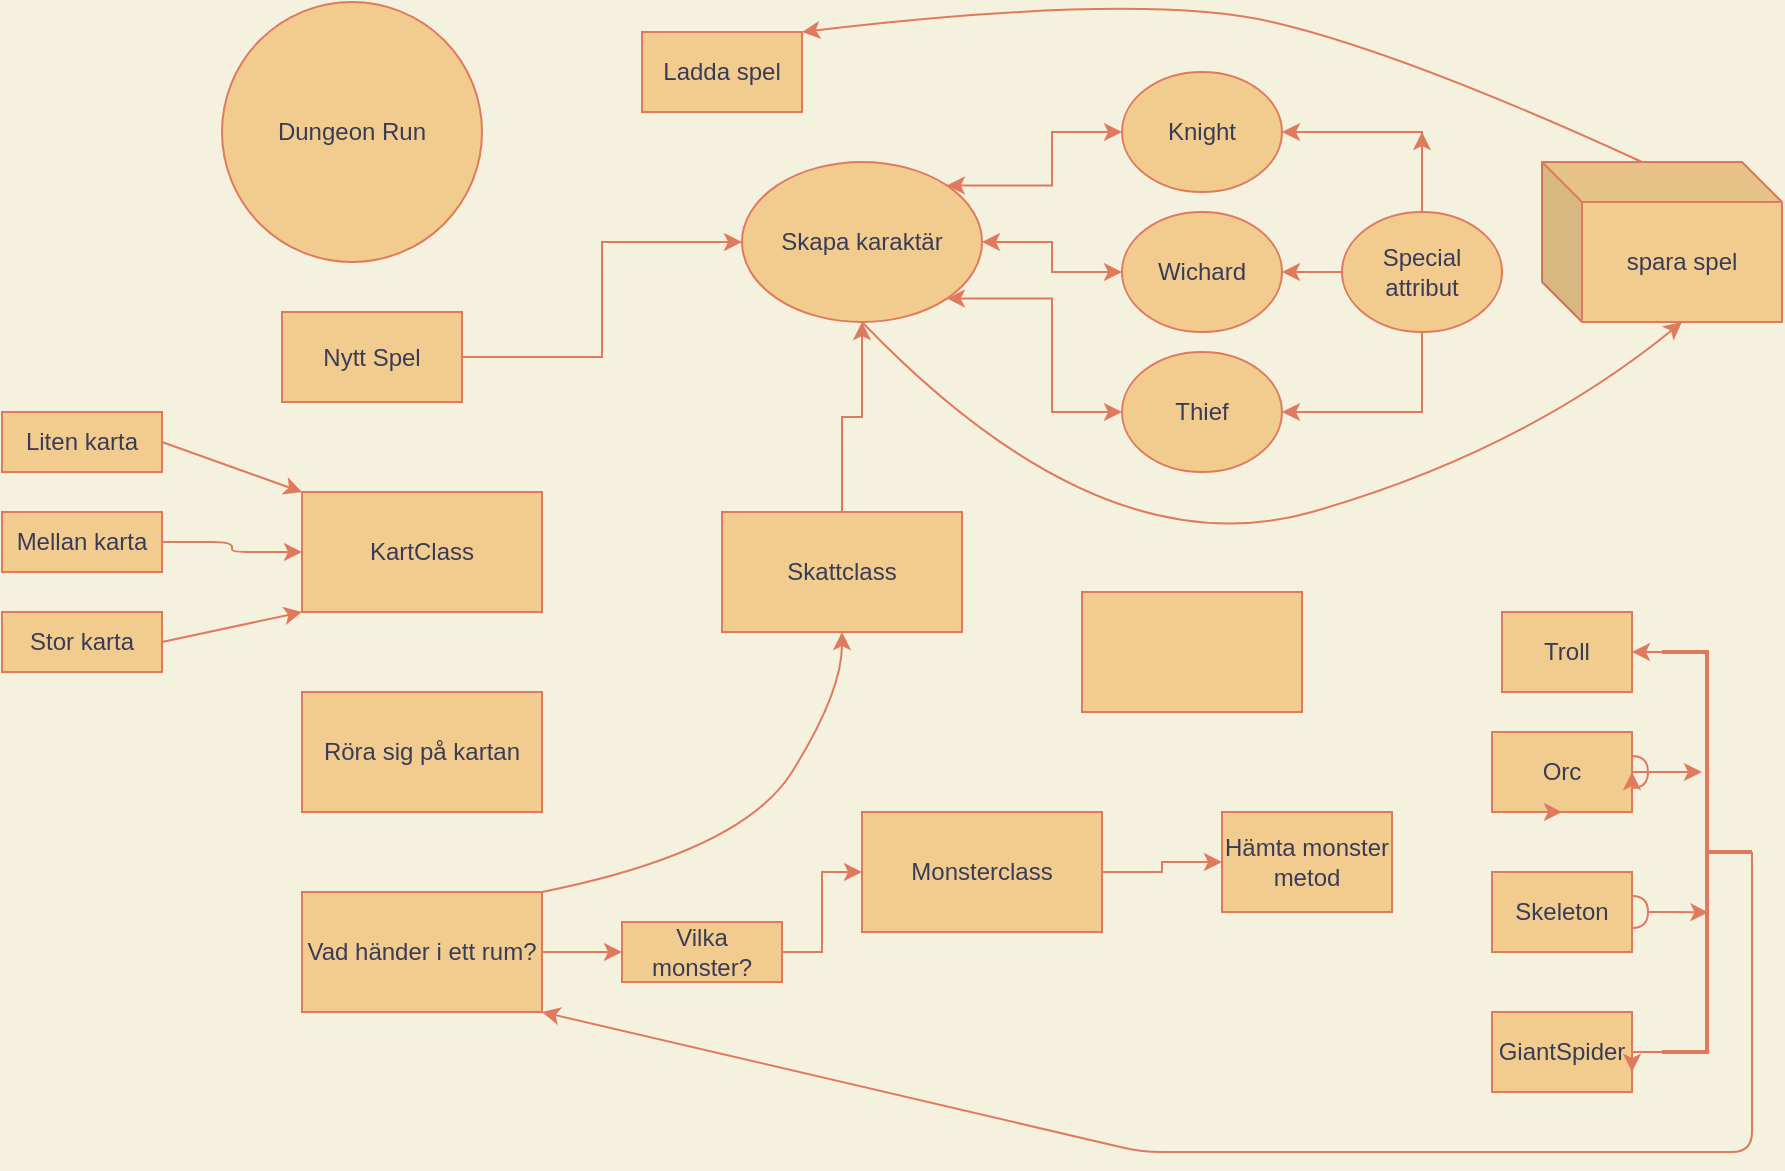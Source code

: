 <mxfile version="13.8.8" type="github">
  <diagram id="C5RBs43oDa-KdzZeNtuy" name="Page-1">
    <mxGraphModel dx="1783" dy="2918" grid="1" gridSize="10" guides="1" tooltips="1" connect="1" arrows="1" fold="1" page="1" pageScale="1" pageWidth="827" pageHeight="1169" background="#F4F1DE" math="0" shadow="0">
      <root>
        <mxCell id="WIyWlLk6GJQsqaUBKTNV-0" />
        <mxCell id="WIyWlLk6GJQsqaUBKTNV-1" parent="WIyWlLk6GJQsqaUBKTNV-0" />
        <mxCell id="uzmEzicX49uGNfXsnaun-2" value="Dungeon Run" style="ellipse;whiteSpace=wrap;html=1;aspect=fixed;fillColor=#F2CC8F;strokeColor=#E07A5F;fontColor=#393C56;" parent="WIyWlLk6GJQsqaUBKTNV-1" vertex="1">
          <mxGeometry x="20" y="-1195" width="130" height="130" as="geometry" />
        </mxCell>
        <mxCell id="uzmEzicX49uGNfXsnaun-3" value="KartClass" style="rounded=0;whiteSpace=wrap;html=1;glass=0;shadow=0;sketch=0;fillColor=#F2CC8F;strokeColor=#E07A5F;fontColor=#393C56;" parent="WIyWlLk6GJQsqaUBKTNV-1" vertex="1">
          <mxGeometry x="60" y="-950" width="120" height="60" as="geometry" />
        </mxCell>
        <mxCell id="uzmEzicX49uGNfXsnaun-8" value="Röra sig på kartan" style="rounded=0;whiteSpace=wrap;html=1;fillColor=#F2CC8F;strokeColor=#E07A5F;fontColor=#393C56;" parent="WIyWlLk6GJQsqaUBKTNV-1" vertex="1">
          <mxGeometry x="60" y="-850" width="120" height="60" as="geometry" />
        </mxCell>
        <mxCell id="xiyUqdjXXNvvletJDRz0-41" style="edgeStyle=orthogonalEdgeStyle;rounded=0;orthogonalLoop=1;jettySize=auto;html=1;labelBackgroundColor=#F4F1DE;strokeColor=#E07A5F;fontColor=#393C56;" edge="1" parent="WIyWlLk6GJQsqaUBKTNV-1" source="uzmEzicX49uGNfXsnaun-10" target="xiyUqdjXXNvvletJDRz0-40">
          <mxGeometry relative="1" as="geometry" />
        </mxCell>
        <mxCell id="uzmEzicX49uGNfXsnaun-10" value="Vad händer i ett rum?" style="rounded=0;whiteSpace=wrap;html=1;fillColor=#F2CC8F;strokeColor=#E07A5F;fontColor=#393C56;" parent="WIyWlLk6GJQsqaUBKTNV-1" vertex="1">
          <mxGeometry x="60" y="-750" width="120" height="60" as="geometry" />
        </mxCell>
        <mxCell id="xiyUqdjXXNvvletJDRz0-58" style="edgeStyle=orthogonalEdgeStyle;rounded=0;orthogonalLoop=1;jettySize=auto;html=1;exitX=1;exitY=0;exitDx=0;exitDy=0;entryX=0;entryY=0.5;entryDx=0;entryDy=0;startArrow=classic;startFill=1;labelBackgroundColor=#F4F1DE;strokeColor=#E07A5F;fontColor=#393C56;" edge="1" parent="WIyWlLk6GJQsqaUBKTNV-1" source="xiyUqdjXXNvvletJDRz0-1" target="xiyUqdjXXNvvletJDRz0-12">
          <mxGeometry relative="1" as="geometry" />
        </mxCell>
        <mxCell id="xiyUqdjXXNvvletJDRz0-59" style="edgeStyle=orthogonalEdgeStyle;rounded=0;orthogonalLoop=1;jettySize=auto;html=1;entryX=0;entryY=0.5;entryDx=0;entryDy=0;startArrow=classic;startFill=1;labelBackgroundColor=#F4F1DE;strokeColor=#E07A5F;fontColor=#393C56;" edge="1" parent="WIyWlLk6GJQsqaUBKTNV-1" source="xiyUqdjXXNvvletJDRz0-1" target="xiyUqdjXXNvvletJDRz0-14">
          <mxGeometry relative="1" as="geometry" />
        </mxCell>
        <mxCell id="xiyUqdjXXNvvletJDRz0-60" style="edgeStyle=orthogonalEdgeStyle;rounded=0;orthogonalLoop=1;jettySize=auto;html=1;exitX=1;exitY=1;exitDx=0;exitDy=0;entryX=0;entryY=0.5;entryDx=0;entryDy=0;startArrow=classic;startFill=1;labelBackgroundColor=#F4F1DE;strokeColor=#E07A5F;fontColor=#393C56;" edge="1" parent="WIyWlLk6GJQsqaUBKTNV-1" source="xiyUqdjXXNvvletJDRz0-1" target="xiyUqdjXXNvvletJDRz0-15">
          <mxGeometry relative="1" as="geometry" />
        </mxCell>
        <mxCell id="xiyUqdjXXNvvletJDRz0-1" value="Skapa karaktär" style="ellipse;whiteSpace=wrap;html=1;fillColor=#F2CC8F;strokeColor=#E07A5F;fontColor=#393C56;" vertex="1" parent="WIyWlLk6GJQsqaUBKTNV-1">
          <mxGeometry x="280" y="-1115" width="120" height="80" as="geometry" />
        </mxCell>
        <mxCell id="xiyUqdjXXNvvletJDRz0-3" value="spara spel" style="shape=cube;whiteSpace=wrap;html=1;boundedLbl=1;backgroundOutline=1;darkOpacity=0.05;darkOpacity2=0.1;fillColor=#F2CC8F;strokeColor=#E07A5F;fontColor=#393C56;" vertex="1" parent="WIyWlLk6GJQsqaUBKTNV-1">
          <mxGeometry x="680" y="-1115" width="120" height="80" as="geometry" />
        </mxCell>
        <mxCell id="xiyUqdjXXNvvletJDRz0-38" style="edgeStyle=orthogonalEdgeStyle;rounded=0;orthogonalLoop=1;jettySize=auto;html=1;labelBackgroundColor=#F4F1DE;strokeColor=#E07A5F;fontColor=#393C56;" edge="1" parent="WIyWlLk6GJQsqaUBKTNV-1" source="xiyUqdjXXNvvletJDRz0-10" target="xiyUqdjXXNvvletJDRz0-1">
          <mxGeometry relative="1" as="geometry" />
        </mxCell>
        <mxCell id="xiyUqdjXXNvvletJDRz0-10" value="Skattclass" style="rounded=0;whiteSpace=wrap;html=1;shadow=0;glass=0;sketch=0;fillColor=#F2CC8F;strokeColor=#E07A5F;fontColor=#393C56;" vertex="1" parent="WIyWlLk6GJQsqaUBKTNV-1">
          <mxGeometry x="270" y="-940" width="120" height="60" as="geometry" />
        </mxCell>
        <mxCell id="xiyUqdjXXNvvletJDRz0-43" style="edgeStyle=orthogonalEdgeStyle;rounded=0;orthogonalLoop=1;jettySize=auto;html=1;labelBackgroundColor=#F4F1DE;strokeColor=#E07A5F;fontColor=#393C56;" edge="1" parent="WIyWlLk6GJQsqaUBKTNV-1" source="xiyUqdjXXNvvletJDRz0-11" target="xiyUqdjXXNvvletJDRz0-24">
          <mxGeometry relative="1" as="geometry" />
        </mxCell>
        <mxCell id="xiyUqdjXXNvvletJDRz0-11" value="Monsterclass" style="rounded=0;whiteSpace=wrap;html=1;shadow=0;glass=0;sketch=0;fillColor=#F2CC8F;strokeColor=#E07A5F;fontColor=#393C56;" vertex="1" parent="WIyWlLk6GJQsqaUBKTNV-1">
          <mxGeometry x="340" y="-790" width="120" height="60" as="geometry" />
        </mxCell>
        <mxCell id="xiyUqdjXXNvvletJDRz0-12" value="Knight" style="ellipse;whiteSpace=wrap;html=1;rounded=0;shadow=0;glass=0;sketch=0;fillColor=#F2CC8F;strokeColor=#E07A5F;fontColor=#393C56;" vertex="1" parent="WIyWlLk6GJQsqaUBKTNV-1">
          <mxGeometry x="470" y="-1160" width="80" height="60" as="geometry" />
        </mxCell>
        <mxCell id="xiyUqdjXXNvvletJDRz0-14" value="Wichard" style="ellipse;whiteSpace=wrap;html=1;rounded=0;shadow=0;glass=0;sketch=0;fillColor=#F2CC8F;strokeColor=#E07A5F;fontColor=#393C56;" vertex="1" parent="WIyWlLk6GJQsqaUBKTNV-1">
          <mxGeometry x="470" y="-1090" width="80" height="60" as="geometry" />
        </mxCell>
        <mxCell id="xiyUqdjXXNvvletJDRz0-15" value="Thief" style="ellipse;whiteSpace=wrap;html=1;rounded=0;shadow=0;glass=0;sketch=0;fillColor=#F2CC8F;strokeColor=#E07A5F;fontColor=#393C56;" vertex="1" parent="WIyWlLk6GJQsqaUBKTNV-1">
          <mxGeometry x="470" y="-1020" width="80" height="60" as="geometry" />
        </mxCell>
        <mxCell id="xiyUqdjXXNvvletJDRz0-16" value="Troll" style="rounded=0;whiteSpace=wrap;html=1;shadow=0;glass=0;sketch=0;fillColor=#F2CC8F;strokeColor=#E07A5F;fontColor=#393C56;" vertex="1" parent="WIyWlLk6GJQsqaUBKTNV-1">
          <mxGeometry x="660" y="-890" width="65" height="40" as="geometry" />
        </mxCell>
        <mxCell id="xiyUqdjXXNvvletJDRz0-62" style="edgeStyle=orthogonalEdgeStyle;rounded=0;orthogonalLoop=1;jettySize=auto;html=1;entryX=0.556;entryY=0.7;entryDx=0;entryDy=0;entryPerimeter=0;startArrow=halfCircle;startFill=0;labelBackgroundColor=#F4F1DE;strokeColor=#E07A5F;fontColor=#393C56;" edge="1" parent="WIyWlLk6GJQsqaUBKTNV-1" source="xiyUqdjXXNvvletJDRz0-17" target="xiyUqdjXXNvvletJDRz0-44">
          <mxGeometry relative="1" as="geometry" />
        </mxCell>
        <mxCell id="xiyUqdjXXNvvletJDRz0-17" value="Orc" style="rounded=0;whiteSpace=wrap;html=1;shadow=0;glass=0;sketch=0;fillColor=#F2CC8F;strokeColor=#E07A5F;fontColor=#393C56;" vertex="1" parent="WIyWlLk6GJQsqaUBKTNV-1">
          <mxGeometry x="655" y="-830" width="70" height="40" as="geometry" />
        </mxCell>
        <mxCell id="xiyUqdjXXNvvletJDRz0-61" style="edgeStyle=orthogonalEdgeStyle;rounded=0;orthogonalLoop=1;jettySize=auto;html=1;startArrow=halfCircle;startFill=0;entryX=0.484;entryY=0.349;entryDx=0;entryDy=0;entryPerimeter=0;labelBackgroundColor=#F4F1DE;strokeColor=#E07A5F;fontColor=#393C56;" edge="1" parent="WIyWlLk6GJQsqaUBKTNV-1" source="xiyUqdjXXNvvletJDRz0-18" target="xiyUqdjXXNvvletJDRz0-44">
          <mxGeometry relative="1" as="geometry">
            <Array as="points" />
          </mxGeometry>
        </mxCell>
        <mxCell id="xiyUqdjXXNvvletJDRz0-18" value="Skeleton" style="rounded=0;whiteSpace=wrap;html=1;shadow=0;glass=0;sketch=0;fillColor=#F2CC8F;strokeColor=#E07A5F;fontColor=#393C56;" vertex="1" parent="WIyWlLk6GJQsqaUBKTNV-1">
          <mxGeometry x="655" y="-760" width="70" height="40" as="geometry" />
        </mxCell>
        <mxCell id="xiyUqdjXXNvvletJDRz0-19" value="GiantSpider" style="rounded=0;whiteSpace=wrap;html=1;shadow=0;glass=0;sketch=0;fillColor=#F2CC8F;strokeColor=#E07A5F;fontColor=#393C56;" vertex="1" parent="WIyWlLk6GJQsqaUBKTNV-1">
          <mxGeometry x="655" y="-690" width="70" height="40" as="geometry" />
        </mxCell>
        <mxCell id="xiyUqdjXXNvvletJDRz0-23" style="edgeStyle=orthogonalEdgeStyle;rounded=0;orthogonalLoop=1;jettySize=auto;html=1;exitX=0.25;exitY=1;exitDx=0;exitDy=0;entryX=0.5;entryY=1;entryDx=0;entryDy=0;labelBackgroundColor=#F4F1DE;strokeColor=#E07A5F;fontColor=#393C56;" edge="1" parent="WIyWlLk6GJQsqaUBKTNV-1" source="xiyUqdjXXNvvletJDRz0-17" target="xiyUqdjXXNvvletJDRz0-17">
          <mxGeometry relative="1" as="geometry" />
        </mxCell>
        <mxCell id="xiyUqdjXXNvvletJDRz0-24" value="Hämta monster metod" style="rounded=0;whiteSpace=wrap;html=1;shadow=0;glass=0;sketch=0;fillColor=#F2CC8F;strokeColor=#E07A5F;fontColor=#393C56;" vertex="1" parent="WIyWlLk6GJQsqaUBKTNV-1">
          <mxGeometry x="520" y="-790" width="85" height="50" as="geometry" />
        </mxCell>
        <mxCell id="xiyUqdjXXNvvletJDRz0-25" style="edgeStyle=orthogonalEdgeStyle;rounded=0;orthogonalLoop=1;jettySize=auto;html=1;exitX=0.75;exitY=1;exitDx=0;exitDy=0;entryX=1;entryY=0.5;entryDx=0;entryDy=0;labelBackgroundColor=#F4F1DE;strokeColor=#E07A5F;fontColor=#393C56;" edge="1" parent="WIyWlLk6GJQsqaUBKTNV-1" source="xiyUqdjXXNvvletJDRz0-17" target="xiyUqdjXXNvvletJDRz0-17">
          <mxGeometry relative="1" as="geometry" />
        </mxCell>
        <mxCell id="xiyUqdjXXNvvletJDRz0-27" style="edgeStyle=orthogonalEdgeStyle;rounded=0;orthogonalLoop=1;jettySize=auto;html=1;entryX=1;entryY=0.5;entryDx=0;entryDy=0;labelBackgroundColor=#F4F1DE;strokeColor=#E07A5F;fontColor=#393C56;" edge="1" parent="WIyWlLk6GJQsqaUBKTNV-1" source="xiyUqdjXXNvvletJDRz0-26" target="xiyUqdjXXNvvletJDRz0-12">
          <mxGeometry relative="1" as="geometry">
            <mxPoint x="620" y="-1150" as="targetPoint" />
            <Array as="points">
              <mxPoint x="620" y="-1130" />
            </Array>
          </mxGeometry>
        </mxCell>
        <mxCell id="xiyUqdjXXNvvletJDRz0-28" style="edgeStyle=orthogonalEdgeStyle;rounded=0;orthogonalLoop=1;jettySize=auto;html=1;labelBackgroundColor=#F4F1DE;strokeColor=#E07A5F;fontColor=#393C56;" edge="1" parent="WIyWlLk6GJQsqaUBKTNV-1" source="xiyUqdjXXNvvletJDRz0-26">
          <mxGeometry relative="1" as="geometry">
            <mxPoint x="620" y="-1130" as="targetPoint" />
          </mxGeometry>
        </mxCell>
        <mxCell id="xiyUqdjXXNvvletJDRz0-29" style="edgeStyle=orthogonalEdgeStyle;rounded=0;orthogonalLoop=1;jettySize=auto;html=1;labelBackgroundColor=#F4F1DE;strokeColor=#E07A5F;fontColor=#393C56;" edge="1" parent="WIyWlLk6GJQsqaUBKTNV-1" source="xiyUqdjXXNvvletJDRz0-26" target="xiyUqdjXXNvvletJDRz0-14">
          <mxGeometry relative="1" as="geometry" />
        </mxCell>
        <mxCell id="xiyUqdjXXNvvletJDRz0-30" style="edgeStyle=orthogonalEdgeStyle;rounded=0;orthogonalLoop=1;jettySize=auto;html=1;entryX=1;entryY=0.5;entryDx=0;entryDy=0;labelBackgroundColor=#F4F1DE;strokeColor=#E07A5F;fontColor=#393C56;" edge="1" parent="WIyWlLk6GJQsqaUBKTNV-1" source="xiyUqdjXXNvvletJDRz0-26" target="xiyUqdjXXNvvletJDRz0-15">
          <mxGeometry relative="1" as="geometry">
            <mxPoint x="620" y="-980" as="targetPoint" />
            <Array as="points">
              <mxPoint x="620" y="-990" />
            </Array>
          </mxGeometry>
        </mxCell>
        <mxCell id="xiyUqdjXXNvvletJDRz0-26" value="Special attribut" style="ellipse;whiteSpace=wrap;html=1;rounded=0;shadow=0;glass=0;sketch=0;fillColor=#F2CC8F;strokeColor=#E07A5F;fontColor=#393C56;" vertex="1" parent="WIyWlLk6GJQsqaUBKTNV-1">
          <mxGeometry x="580" y="-1090" width="80" height="60" as="geometry" />
        </mxCell>
        <mxCell id="xiyUqdjXXNvvletJDRz0-33" value="" style="curved=1;endArrow=classic;html=1;exitX=0.5;exitY=1;exitDx=0;exitDy=0;entryX=0;entryY=0;entryDx=70;entryDy=80;entryPerimeter=0;labelBackgroundColor=#F4F1DE;strokeColor=#E07A5F;fontColor=#393C56;" edge="1" parent="WIyWlLk6GJQsqaUBKTNV-1" source="xiyUqdjXXNvvletJDRz0-1" target="xiyUqdjXXNvvletJDRz0-3">
          <mxGeometry width="50" height="50" relative="1" as="geometry">
            <mxPoint x="460" y="-890" as="sourcePoint" />
            <mxPoint x="510" y="-940" as="targetPoint" />
            <Array as="points">
              <mxPoint x="460" y="-910" />
              <mxPoint x="670" y="-970" />
            </Array>
          </mxGeometry>
        </mxCell>
        <mxCell id="xiyUqdjXXNvvletJDRz0-36" value="" style="curved=1;endArrow=classic;html=1;exitX=0;exitY=0;exitDx=50;exitDy=0;exitPerimeter=0;entryX=1;entryY=0;entryDx=0;entryDy=0;labelBackgroundColor=#F4F1DE;strokeColor=#E07A5F;fontColor=#393C56;" edge="1" parent="WIyWlLk6GJQsqaUBKTNV-1" source="xiyUqdjXXNvvletJDRz0-3" target="xiyUqdjXXNvvletJDRz0-52">
          <mxGeometry width="50" height="50" relative="1" as="geometry">
            <mxPoint x="460" y="-890" as="sourcePoint" />
            <mxPoint x="510" y="-940" as="targetPoint" />
            <Array as="points">
              <mxPoint x="610" y="-1170" />
              <mxPoint x="480" y="-1200" />
            </Array>
          </mxGeometry>
        </mxCell>
        <mxCell id="xiyUqdjXXNvvletJDRz0-39" value="" style="curved=1;endArrow=classic;html=1;exitX=1;exitY=0;exitDx=0;exitDy=0;entryX=0.5;entryY=1;entryDx=0;entryDy=0;labelBackgroundColor=#F4F1DE;strokeColor=#E07A5F;fontColor=#393C56;" edge="1" parent="WIyWlLk6GJQsqaUBKTNV-1" source="uzmEzicX49uGNfXsnaun-10" target="xiyUqdjXXNvvletJDRz0-10">
          <mxGeometry width="50" height="50" relative="1" as="geometry">
            <mxPoint x="460" y="-790" as="sourcePoint" />
            <mxPoint x="510" y="-840" as="targetPoint" />
            <Array as="points">
              <mxPoint x="280" y="-770" />
              <mxPoint x="330" y="-850" />
            </Array>
          </mxGeometry>
        </mxCell>
        <mxCell id="xiyUqdjXXNvvletJDRz0-42" style="edgeStyle=orthogonalEdgeStyle;rounded=0;orthogonalLoop=1;jettySize=auto;html=1;labelBackgroundColor=#F4F1DE;strokeColor=#E07A5F;fontColor=#393C56;" edge="1" parent="WIyWlLk6GJQsqaUBKTNV-1" source="xiyUqdjXXNvvletJDRz0-40" target="xiyUqdjXXNvvletJDRz0-11">
          <mxGeometry relative="1" as="geometry" />
        </mxCell>
        <mxCell id="xiyUqdjXXNvvletJDRz0-40" value="Vilka monster?" style="rounded=0;whiteSpace=wrap;html=1;shadow=0;glass=0;sketch=0;fillColor=#F2CC8F;strokeColor=#E07A5F;fontColor=#393C56;" vertex="1" parent="WIyWlLk6GJQsqaUBKTNV-1">
          <mxGeometry x="220" y="-735" width="80" height="30" as="geometry" />
        </mxCell>
        <mxCell id="xiyUqdjXXNvvletJDRz0-46" style="edgeStyle=orthogonalEdgeStyle;rounded=0;orthogonalLoop=1;jettySize=auto;html=1;exitX=1;exitY=0;exitDx=0;exitDy=0;exitPerimeter=0;entryX=1;entryY=0.75;entryDx=0;entryDy=0;labelBackgroundColor=#F4F1DE;strokeColor=#E07A5F;fontColor=#393C56;" edge="1" parent="WIyWlLk6GJQsqaUBKTNV-1" source="xiyUqdjXXNvvletJDRz0-44" target="xiyUqdjXXNvvletJDRz0-19">
          <mxGeometry relative="1" as="geometry" />
        </mxCell>
        <mxCell id="xiyUqdjXXNvvletJDRz0-47" style="edgeStyle=orthogonalEdgeStyle;rounded=0;orthogonalLoop=1;jettySize=auto;html=1;exitX=1;exitY=1;exitDx=0;exitDy=0;exitPerimeter=0;entryX=1;entryY=0.5;entryDx=0;entryDy=0;labelBackgroundColor=#F4F1DE;strokeColor=#E07A5F;fontColor=#393C56;" edge="1" parent="WIyWlLk6GJQsqaUBKTNV-1" source="xiyUqdjXXNvvletJDRz0-44" target="xiyUqdjXXNvvletJDRz0-16">
          <mxGeometry relative="1" as="geometry" />
        </mxCell>
        <mxCell id="xiyUqdjXXNvvletJDRz0-44" value="" style="strokeWidth=2;html=1;shape=mxgraph.flowchart.annotation_2;align=left;labelPosition=right;pointerEvents=1;rounded=0;shadow=0;glass=0;sketch=0;direction=west;fillColor=#F2CC8F;strokeColor=#E07A5F;fontColor=#393C56;" vertex="1" parent="WIyWlLk6GJQsqaUBKTNV-1">
          <mxGeometry x="740" y="-870" width="45" height="200" as="geometry" />
        </mxCell>
        <mxCell id="xiyUqdjXXNvvletJDRz0-50" value="" style="endArrow=classic;html=1;exitX=0;exitY=0.5;exitDx=0;exitDy=0;exitPerimeter=0;entryX=1;entryY=1;entryDx=0;entryDy=0;labelBackgroundColor=#F4F1DE;strokeColor=#E07A5F;fontColor=#393C56;" edge="1" parent="WIyWlLk6GJQsqaUBKTNV-1" source="xiyUqdjXXNvvletJDRz0-44" target="uzmEzicX49uGNfXsnaun-10">
          <mxGeometry width="50" height="50" relative="1" as="geometry">
            <mxPoint x="460" y="-780" as="sourcePoint" />
            <mxPoint x="510" y="-830" as="targetPoint" />
            <Array as="points">
              <mxPoint x="785" y="-620" />
              <mxPoint x="480" y="-620" />
            </Array>
          </mxGeometry>
        </mxCell>
        <mxCell id="xiyUqdjXXNvvletJDRz0-56" style="edgeStyle=orthogonalEdgeStyle;rounded=0;orthogonalLoop=1;jettySize=auto;html=1;entryX=0;entryY=0.5;entryDx=0;entryDy=0;labelBackgroundColor=#F4F1DE;strokeColor=#E07A5F;fontColor=#393C56;" edge="1" parent="WIyWlLk6GJQsqaUBKTNV-1" source="xiyUqdjXXNvvletJDRz0-51" target="xiyUqdjXXNvvletJDRz0-1">
          <mxGeometry relative="1" as="geometry" />
        </mxCell>
        <mxCell id="xiyUqdjXXNvvletJDRz0-51" value="Nytt Spel" style="rounded=0;whiteSpace=wrap;html=1;shadow=0;glass=0;sketch=0;fillColor=#F2CC8F;strokeColor=#E07A5F;fontColor=#393C56;" vertex="1" parent="WIyWlLk6GJQsqaUBKTNV-1">
          <mxGeometry x="50" y="-1040" width="90" height="45" as="geometry" />
        </mxCell>
        <mxCell id="xiyUqdjXXNvvletJDRz0-52" value="Ladda spel" style="rounded=0;whiteSpace=wrap;html=1;shadow=0;glass=0;sketch=0;fillColor=#F2CC8F;strokeColor=#E07A5F;fontColor=#393C56;" vertex="1" parent="WIyWlLk6GJQsqaUBKTNV-1">
          <mxGeometry x="230" y="-1180" width="80" height="40" as="geometry" />
        </mxCell>
        <mxCell id="xiyUqdjXXNvvletJDRz0-53" value="" style="rounded=0;whiteSpace=wrap;html=1;shadow=0;glass=0;sketch=0;fillColor=#F2CC8F;strokeColor=#E07A5F;fontColor=#393C56;" vertex="1" parent="WIyWlLk6GJQsqaUBKTNV-1">
          <mxGeometry x="450" y="-900" width="110" height="60" as="geometry" />
        </mxCell>
        <mxCell id="xiyUqdjXXNvvletJDRz0-63" value="Liten karta" style="rounded=0;whiteSpace=wrap;html=1;sketch=0;strokeColor=#E07A5F;fillColor=#F2CC8F;fontColor=#393C56;" vertex="1" parent="WIyWlLk6GJQsqaUBKTNV-1">
          <mxGeometry x="-90" y="-990" width="80" height="30" as="geometry" />
        </mxCell>
        <mxCell id="xiyUqdjXXNvvletJDRz0-67" style="edgeStyle=orthogonalEdgeStyle;curved=0;rounded=1;sketch=0;orthogonalLoop=1;jettySize=auto;html=1;strokeColor=#E07A5F;fillColor=#F2CC8F;fontColor=#393C56;" edge="1" parent="WIyWlLk6GJQsqaUBKTNV-1" source="xiyUqdjXXNvvletJDRz0-64" target="uzmEzicX49uGNfXsnaun-3">
          <mxGeometry relative="1" as="geometry" />
        </mxCell>
        <mxCell id="xiyUqdjXXNvvletJDRz0-64" value="Mellan karta" style="rounded=0;whiteSpace=wrap;html=1;sketch=0;strokeColor=#E07A5F;fillColor=#F2CC8F;fontColor=#393C56;" vertex="1" parent="WIyWlLk6GJQsqaUBKTNV-1">
          <mxGeometry x="-90" y="-940" width="80" height="30" as="geometry" />
        </mxCell>
        <mxCell id="xiyUqdjXXNvvletJDRz0-65" value="Stor karta" style="rounded=0;whiteSpace=wrap;html=1;sketch=0;strokeColor=#E07A5F;fillColor=#F2CC8F;fontColor=#393C56;" vertex="1" parent="WIyWlLk6GJQsqaUBKTNV-1">
          <mxGeometry x="-90" y="-890" width="80" height="30" as="geometry" />
        </mxCell>
        <mxCell id="xiyUqdjXXNvvletJDRz0-66" value="" style="endArrow=classic;html=1;strokeColor=#E07A5F;fillColor=#F2CC8F;fontColor=#393C56;exitX=1;exitY=0.5;exitDx=0;exitDy=0;entryX=0;entryY=0;entryDx=0;entryDy=0;" edge="1" parent="WIyWlLk6GJQsqaUBKTNV-1" source="xiyUqdjXXNvvletJDRz0-63" target="uzmEzicX49uGNfXsnaun-3">
          <mxGeometry width="50" height="50" relative="1" as="geometry">
            <mxPoint x="220" y="-780" as="sourcePoint" />
            <mxPoint x="270" y="-830" as="targetPoint" />
          </mxGeometry>
        </mxCell>
        <mxCell id="xiyUqdjXXNvvletJDRz0-69" value="" style="endArrow=classic;html=1;strokeColor=#E07A5F;fillColor=#F2CC8F;fontColor=#393C56;exitX=1;exitY=0.5;exitDx=0;exitDy=0;entryX=0;entryY=1;entryDx=0;entryDy=0;" edge="1" parent="WIyWlLk6GJQsqaUBKTNV-1" source="xiyUqdjXXNvvletJDRz0-65" target="uzmEzicX49uGNfXsnaun-3">
          <mxGeometry width="50" height="50" relative="1" as="geometry">
            <mxPoint x="220" y="-780" as="sourcePoint" />
            <mxPoint x="270" y="-830" as="targetPoint" />
          </mxGeometry>
        </mxCell>
      </root>
    </mxGraphModel>
  </diagram>
</mxfile>
